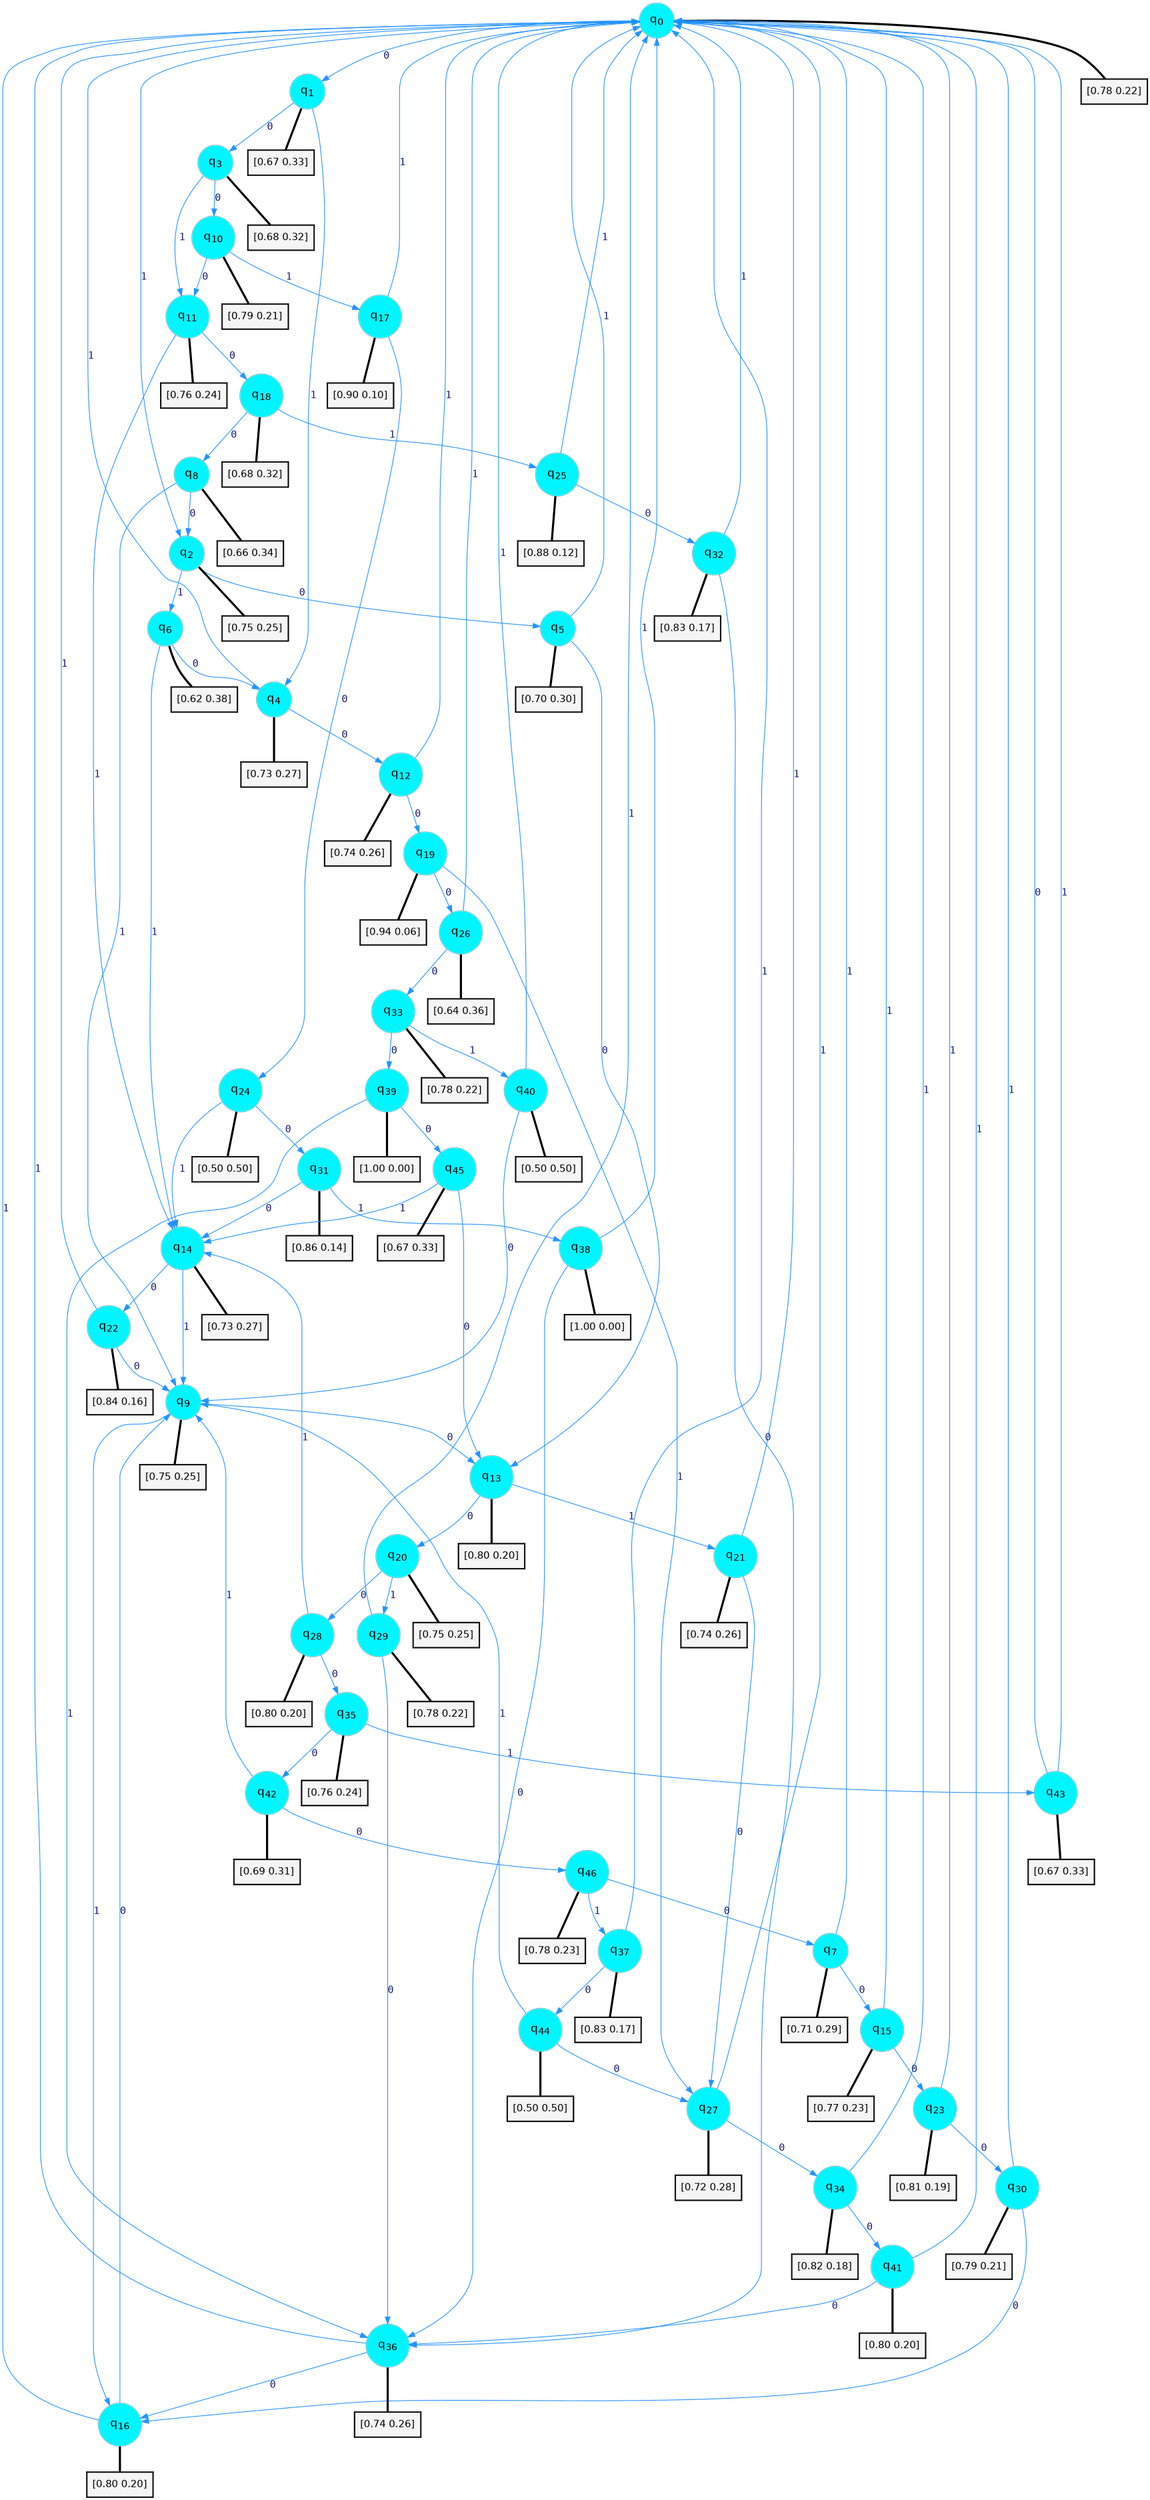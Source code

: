 digraph G {
graph [
bgcolor=transparent, dpi=300, rankdir=TD, size="40,25"];
node [
color=gray, fillcolor=turquoise1, fontcolor=black, fontname=Helvetica, fontsize=16, fontweight=bold, shape=circle, style=filled];
edge [
arrowsize=1, color=dodgerblue1, fontcolor=midnightblue, fontname=courier, fontweight=bold, penwidth=1, style=solid, weight=20];
0[label=<q<SUB>0</SUB>>];
1[label=<q<SUB>1</SUB>>];
2[label=<q<SUB>2</SUB>>];
3[label=<q<SUB>3</SUB>>];
4[label=<q<SUB>4</SUB>>];
5[label=<q<SUB>5</SUB>>];
6[label=<q<SUB>6</SUB>>];
7[label=<q<SUB>7</SUB>>];
8[label=<q<SUB>8</SUB>>];
9[label=<q<SUB>9</SUB>>];
10[label=<q<SUB>10</SUB>>];
11[label=<q<SUB>11</SUB>>];
12[label=<q<SUB>12</SUB>>];
13[label=<q<SUB>13</SUB>>];
14[label=<q<SUB>14</SUB>>];
15[label=<q<SUB>15</SUB>>];
16[label=<q<SUB>16</SUB>>];
17[label=<q<SUB>17</SUB>>];
18[label=<q<SUB>18</SUB>>];
19[label=<q<SUB>19</SUB>>];
20[label=<q<SUB>20</SUB>>];
21[label=<q<SUB>21</SUB>>];
22[label=<q<SUB>22</SUB>>];
23[label=<q<SUB>23</SUB>>];
24[label=<q<SUB>24</SUB>>];
25[label=<q<SUB>25</SUB>>];
26[label=<q<SUB>26</SUB>>];
27[label=<q<SUB>27</SUB>>];
28[label=<q<SUB>28</SUB>>];
29[label=<q<SUB>29</SUB>>];
30[label=<q<SUB>30</SUB>>];
31[label=<q<SUB>31</SUB>>];
32[label=<q<SUB>32</SUB>>];
33[label=<q<SUB>33</SUB>>];
34[label=<q<SUB>34</SUB>>];
35[label=<q<SUB>35</SUB>>];
36[label=<q<SUB>36</SUB>>];
37[label=<q<SUB>37</SUB>>];
38[label=<q<SUB>38</SUB>>];
39[label=<q<SUB>39</SUB>>];
40[label=<q<SUB>40</SUB>>];
41[label=<q<SUB>41</SUB>>];
42[label=<q<SUB>42</SUB>>];
43[label=<q<SUB>43</SUB>>];
44[label=<q<SUB>44</SUB>>];
45[label=<q<SUB>45</SUB>>];
46[label=<q<SUB>46</SUB>>];
47[label="[0.78 0.22]", shape=box,fontcolor=black, fontname=Helvetica, fontsize=14, penwidth=2, fillcolor=whitesmoke,color=black];
48[label="[0.67 0.33]", shape=box,fontcolor=black, fontname=Helvetica, fontsize=14, penwidth=2, fillcolor=whitesmoke,color=black];
49[label="[0.75 0.25]", shape=box,fontcolor=black, fontname=Helvetica, fontsize=14, penwidth=2, fillcolor=whitesmoke,color=black];
50[label="[0.68 0.32]", shape=box,fontcolor=black, fontname=Helvetica, fontsize=14, penwidth=2, fillcolor=whitesmoke,color=black];
51[label="[0.73 0.27]", shape=box,fontcolor=black, fontname=Helvetica, fontsize=14, penwidth=2, fillcolor=whitesmoke,color=black];
52[label="[0.70 0.30]", shape=box,fontcolor=black, fontname=Helvetica, fontsize=14, penwidth=2, fillcolor=whitesmoke,color=black];
53[label="[0.62 0.38]", shape=box,fontcolor=black, fontname=Helvetica, fontsize=14, penwidth=2, fillcolor=whitesmoke,color=black];
54[label="[0.71 0.29]", shape=box,fontcolor=black, fontname=Helvetica, fontsize=14, penwidth=2, fillcolor=whitesmoke,color=black];
55[label="[0.66 0.34]", shape=box,fontcolor=black, fontname=Helvetica, fontsize=14, penwidth=2, fillcolor=whitesmoke,color=black];
56[label="[0.75 0.25]", shape=box,fontcolor=black, fontname=Helvetica, fontsize=14, penwidth=2, fillcolor=whitesmoke,color=black];
57[label="[0.79 0.21]", shape=box,fontcolor=black, fontname=Helvetica, fontsize=14, penwidth=2, fillcolor=whitesmoke,color=black];
58[label="[0.76 0.24]", shape=box,fontcolor=black, fontname=Helvetica, fontsize=14, penwidth=2, fillcolor=whitesmoke,color=black];
59[label="[0.74 0.26]", shape=box,fontcolor=black, fontname=Helvetica, fontsize=14, penwidth=2, fillcolor=whitesmoke,color=black];
60[label="[0.80 0.20]", shape=box,fontcolor=black, fontname=Helvetica, fontsize=14, penwidth=2, fillcolor=whitesmoke,color=black];
61[label="[0.73 0.27]", shape=box,fontcolor=black, fontname=Helvetica, fontsize=14, penwidth=2, fillcolor=whitesmoke,color=black];
62[label="[0.77 0.23]", shape=box,fontcolor=black, fontname=Helvetica, fontsize=14, penwidth=2, fillcolor=whitesmoke,color=black];
63[label="[0.80 0.20]", shape=box,fontcolor=black, fontname=Helvetica, fontsize=14, penwidth=2, fillcolor=whitesmoke,color=black];
64[label="[0.90 0.10]", shape=box,fontcolor=black, fontname=Helvetica, fontsize=14, penwidth=2, fillcolor=whitesmoke,color=black];
65[label="[0.68 0.32]", shape=box,fontcolor=black, fontname=Helvetica, fontsize=14, penwidth=2, fillcolor=whitesmoke,color=black];
66[label="[0.94 0.06]", shape=box,fontcolor=black, fontname=Helvetica, fontsize=14, penwidth=2, fillcolor=whitesmoke,color=black];
67[label="[0.75 0.25]", shape=box,fontcolor=black, fontname=Helvetica, fontsize=14, penwidth=2, fillcolor=whitesmoke,color=black];
68[label="[0.74 0.26]", shape=box,fontcolor=black, fontname=Helvetica, fontsize=14, penwidth=2, fillcolor=whitesmoke,color=black];
69[label="[0.84 0.16]", shape=box,fontcolor=black, fontname=Helvetica, fontsize=14, penwidth=2, fillcolor=whitesmoke,color=black];
70[label="[0.81 0.19]", shape=box,fontcolor=black, fontname=Helvetica, fontsize=14, penwidth=2, fillcolor=whitesmoke,color=black];
71[label="[0.50 0.50]", shape=box,fontcolor=black, fontname=Helvetica, fontsize=14, penwidth=2, fillcolor=whitesmoke,color=black];
72[label="[0.88 0.12]", shape=box,fontcolor=black, fontname=Helvetica, fontsize=14, penwidth=2, fillcolor=whitesmoke,color=black];
73[label="[0.64 0.36]", shape=box,fontcolor=black, fontname=Helvetica, fontsize=14, penwidth=2, fillcolor=whitesmoke,color=black];
74[label="[0.72 0.28]", shape=box,fontcolor=black, fontname=Helvetica, fontsize=14, penwidth=2, fillcolor=whitesmoke,color=black];
75[label="[0.80 0.20]", shape=box,fontcolor=black, fontname=Helvetica, fontsize=14, penwidth=2, fillcolor=whitesmoke,color=black];
76[label="[0.78 0.22]", shape=box,fontcolor=black, fontname=Helvetica, fontsize=14, penwidth=2, fillcolor=whitesmoke,color=black];
77[label="[0.79 0.21]", shape=box,fontcolor=black, fontname=Helvetica, fontsize=14, penwidth=2, fillcolor=whitesmoke,color=black];
78[label="[0.86 0.14]", shape=box,fontcolor=black, fontname=Helvetica, fontsize=14, penwidth=2, fillcolor=whitesmoke,color=black];
79[label="[0.83 0.17]", shape=box,fontcolor=black, fontname=Helvetica, fontsize=14, penwidth=2, fillcolor=whitesmoke,color=black];
80[label="[0.78 0.22]", shape=box,fontcolor=black, fontname=Helvetica, fontsize=14, penwidth=2, fillcolor=whitesmoke,color=black];
81[label="[0.82 0.18]", shape=box,fontcolor=black, fontname=Helvetica, fontsize=14, penwidth=2, fillcolor=whitesmoke,color=black];
82[label="[0.76 0.24]", shape=box,fontcolor=black, fontname=Helvetica, fontsize=14, penwidth=2, fillcolor=whitesmoke,color=black];
83[label="[0.74 0.26]", shape=box,fontcolor=black, fontname=Helvetica, fontsize=14, penwidth=2, fillcolor=whitesmoke,color=black];
84[label="[0.83 0.17]", shape=box,fontcolor=black, fontname=Helvetica, fontsize=14, penwidth=2, fillcolor=whitesmoke,color=black];
85[label="[1.00 0.00]", shape=box,fontcolor=black, fontname=Helvetica, fontsize=14, penwidth=2, fillcolor=whitesmoke,color=black];
86[label="[1.00 0.00]", shape=box,fontcolor=black, fontname=Helvetica, fontsize=14, penwidth=2, fillcolor=whitesmoke,color=black];
87[label="[0.50 0.50]", shape=box,fontcolor=black, fontname=Helvetica, fontsize=14, penwidth=2, fillcolor=whitesmoke,color=black];
88[label="[0.80 0.20]", shape=box,fontcolor=black, fontname=Helvetica, fontsize=14, penwidth=2, fillcolor=whitesmoke,color=black];
89[label="[0.69 0.31]", shape=box,fontcolor=black, fontname=Helvetica, fontsize=14, penwidth=2, fillcolor=whitesmoke,color=black];
90[label="[0.67 0.33]", shape=box,fontcolor=black, fontname=Helvetica, fontsize=14, penwidth=2, fillcolor=whitesmoke,color=black];
91[label="[0.50 0.50]", shape=box,fontcolor=black, fontname=Helvetica, fontsize=14, penwidth=2, fillcolor=whitesmoke,color=black];
92[label="[0.67 0.33]", shape=box,fontcolor=black, fontname=Helvetica, fontsize=14, penwidth=2, fillcolor=whitesmoke,color=black];
93[label="[0.78 0.23]", shape=box,fontcolor=black, fontname=Helvetica, fontsize=14, penwidth=2, fillcolor=whitesmoke,color=black];
0->1 [label=0];
0->2 [label=1];
0->47 [arrowhead=none, penwidth=3,color=black];
1->3 [label=0];
1->4 [label=1];
1->48 [arrowhead=none, penwidth=3,color=black];
2->5 [label=0];
2->6 [label=1];
2->49 [arrowhead=none, penwidth=3,color=black];
3->10 [label=0];
3->11 [label=1];
3->50 [arrowhead=none, penwidth=3,color=black];
4->12 [label=0];
4->0 [label=1];
4->51 [arrowhead=none, penwidth=3,color=black];
5->13 [label=0];
5->0 [label=1];
5->52 [arrowhead=none, penwidth=3,color=black];
6->4 [label=0];
6->14 [label=1];
6->53 [arrowhead=none, penwidth=3,color=black];
7->15 [label=0];
7->0 [label=1];
7->54 [arrowhead=none, penwidth=3,color=black];
8->2 [label=0];
8->9 [label=1];
8->55 [arrowhead=none, penwidth=3,color=black];
9->13 [label=0];
9->16 [label=1];
9->56 [arrowhead=none, penwidth=3,color=black];
10->11 [label=0];
10->17 [label=1];
10->57 [arrowhead=none, penwidth=3,color=black];
11->18 [label=0];
11->14 [label=1];
11->58 [arrowhead=none, penwidth=3,color=black];
12->19 [label=0];
12->0 [label=1];
12->59 [arrowhead=none, penwidth=3,color=black];
13->20 [label=0];
13->21 [label=1];
13->60 [arrowhead=none, penwidth=3,color=black];
14->22 [label=0];
14->9 [label=1];
14->61 [arrowhead=none, penwidth=3,color=black];
15->23 [label=0];
15->0 [label=1];
15->62 [arrowhead=none, penwidth=3,color=black];
16->9 [label=0];
16->0 [label=1];
16->63 [arrowhead=none, penwidth=3,color=black];
17->24 [label=0];
17->0 [label=1];
17->64 [arrowhead=none, penwidth=3,color=black];
18->8 [label=0];
18->25 [label=1];
18->65 [arrowhead=none, penwidth=3,color=black];
19->26 [label=0];
19->27 [label=1];
19->66 [arrowhead=none, penwidth=3,color=black];
20->28 [label=0];
20->29 [label=1];
20->67 [arrowhead=none, penwidth=3,color=black];
21->27 [label=0];
21->0 [label=1];
21->68 [arrowhead=none, penwidth=3,color=black];
22->9 [label=0];
22->0 [label=1];
22->69 [arrowhead=none, penwidth=3,color=black];
23->30 [label=0];
23->0 [label=1];
23->70 [arrowhead=none, penwidth=3,color=black];
24->31 [label=0];
24->14 [label=1];
24->71 [arrowhead=none, penwidth=3,color=black];
25->32 [label=0];
25->0 [label=1];
25->72 [arrowhead=none, penwidth=3,color=black];
26->33 [label=0];
26->0 [label=1];
26->73 [arrowhead=none, penwidth=3,color=black];
27->34 [label=0];
27->0 [label=1];
27->74 [arrowhead=none, penwidth=3,color=black];
28->35 [label=0];
28->14 [label=1];
28->75 [arrowhead=none, penwidth=3,color=black];
29->36 [label=0];
29->0 [label=1];
29->76 [arrowhead=none, penwidth=3,color=black];
30->16 [label=0];
30->0 [label=1];
30->77 [arrowhead=none, penwidth=3,color=black];
31->14 [label=0];
31->38 [label=1];
31->78 [arrowhead=none, penwidth=3,color=black];
32->36 [label=0];
32->0 [label=1];
32->79 [arrowhead=none, penwidth=3,color=black];
33->39 [label=0];
33->40 [label=1];
33->80 [arrowhead=none, penwidth=3,color=black];
34->41 [label=0];
34->0 [label=1];
34->81 [arrowhead=none, penwidth=3,color=black];
35->42 [label=0];
35->43 [label=1];
35->82 [arrowhead=none, penwidth=3,color=black];
36->16 [label=0];
36->0 [label=1];
36->83 [arrowhead=none, penwidth=3,color=black];
37->44 [label=0];
37->0 [label=1];
37->84 [arrowhead=none, penwidth=3,color=black];
38->36 [label=0];
38->0 [label=1];
38->85 [arrowhead=none, penwidth=3,color=black];
39->45 [label=0];
39->36 [label=1];
39->86 [arrowhead=none, penwidth=3,color=black];
40->9 [label=0];
40->0 [label=1];
40->87 [arrowhead=none, penwidth=3,color=black];
41->36 [label=0];
41->0 [label=1];
41->88 [arrowhead=none, penwidth=3,color=black];
42->46 [label=0];
42->9 [label=1];
42->89 [arrowhead=none, penwidth=3,color=black];
43->0 [label=0];
43->0 [label=1];
43->90 [arrowhead=none, penwidth=3,color=black];
44->27 [label=0];
44->9 [label=1];
44->91 [arrowhead=none, penwidth=3,color=black];
45->13 [label=0];
45->14 [label=1];
45->92 [arrowhead=none, penwidth=3,color=black];
46->7 [label=0];
46->37 [label=1];
46->93 [arrowhead=none, penwidth=3,color=black];
}
